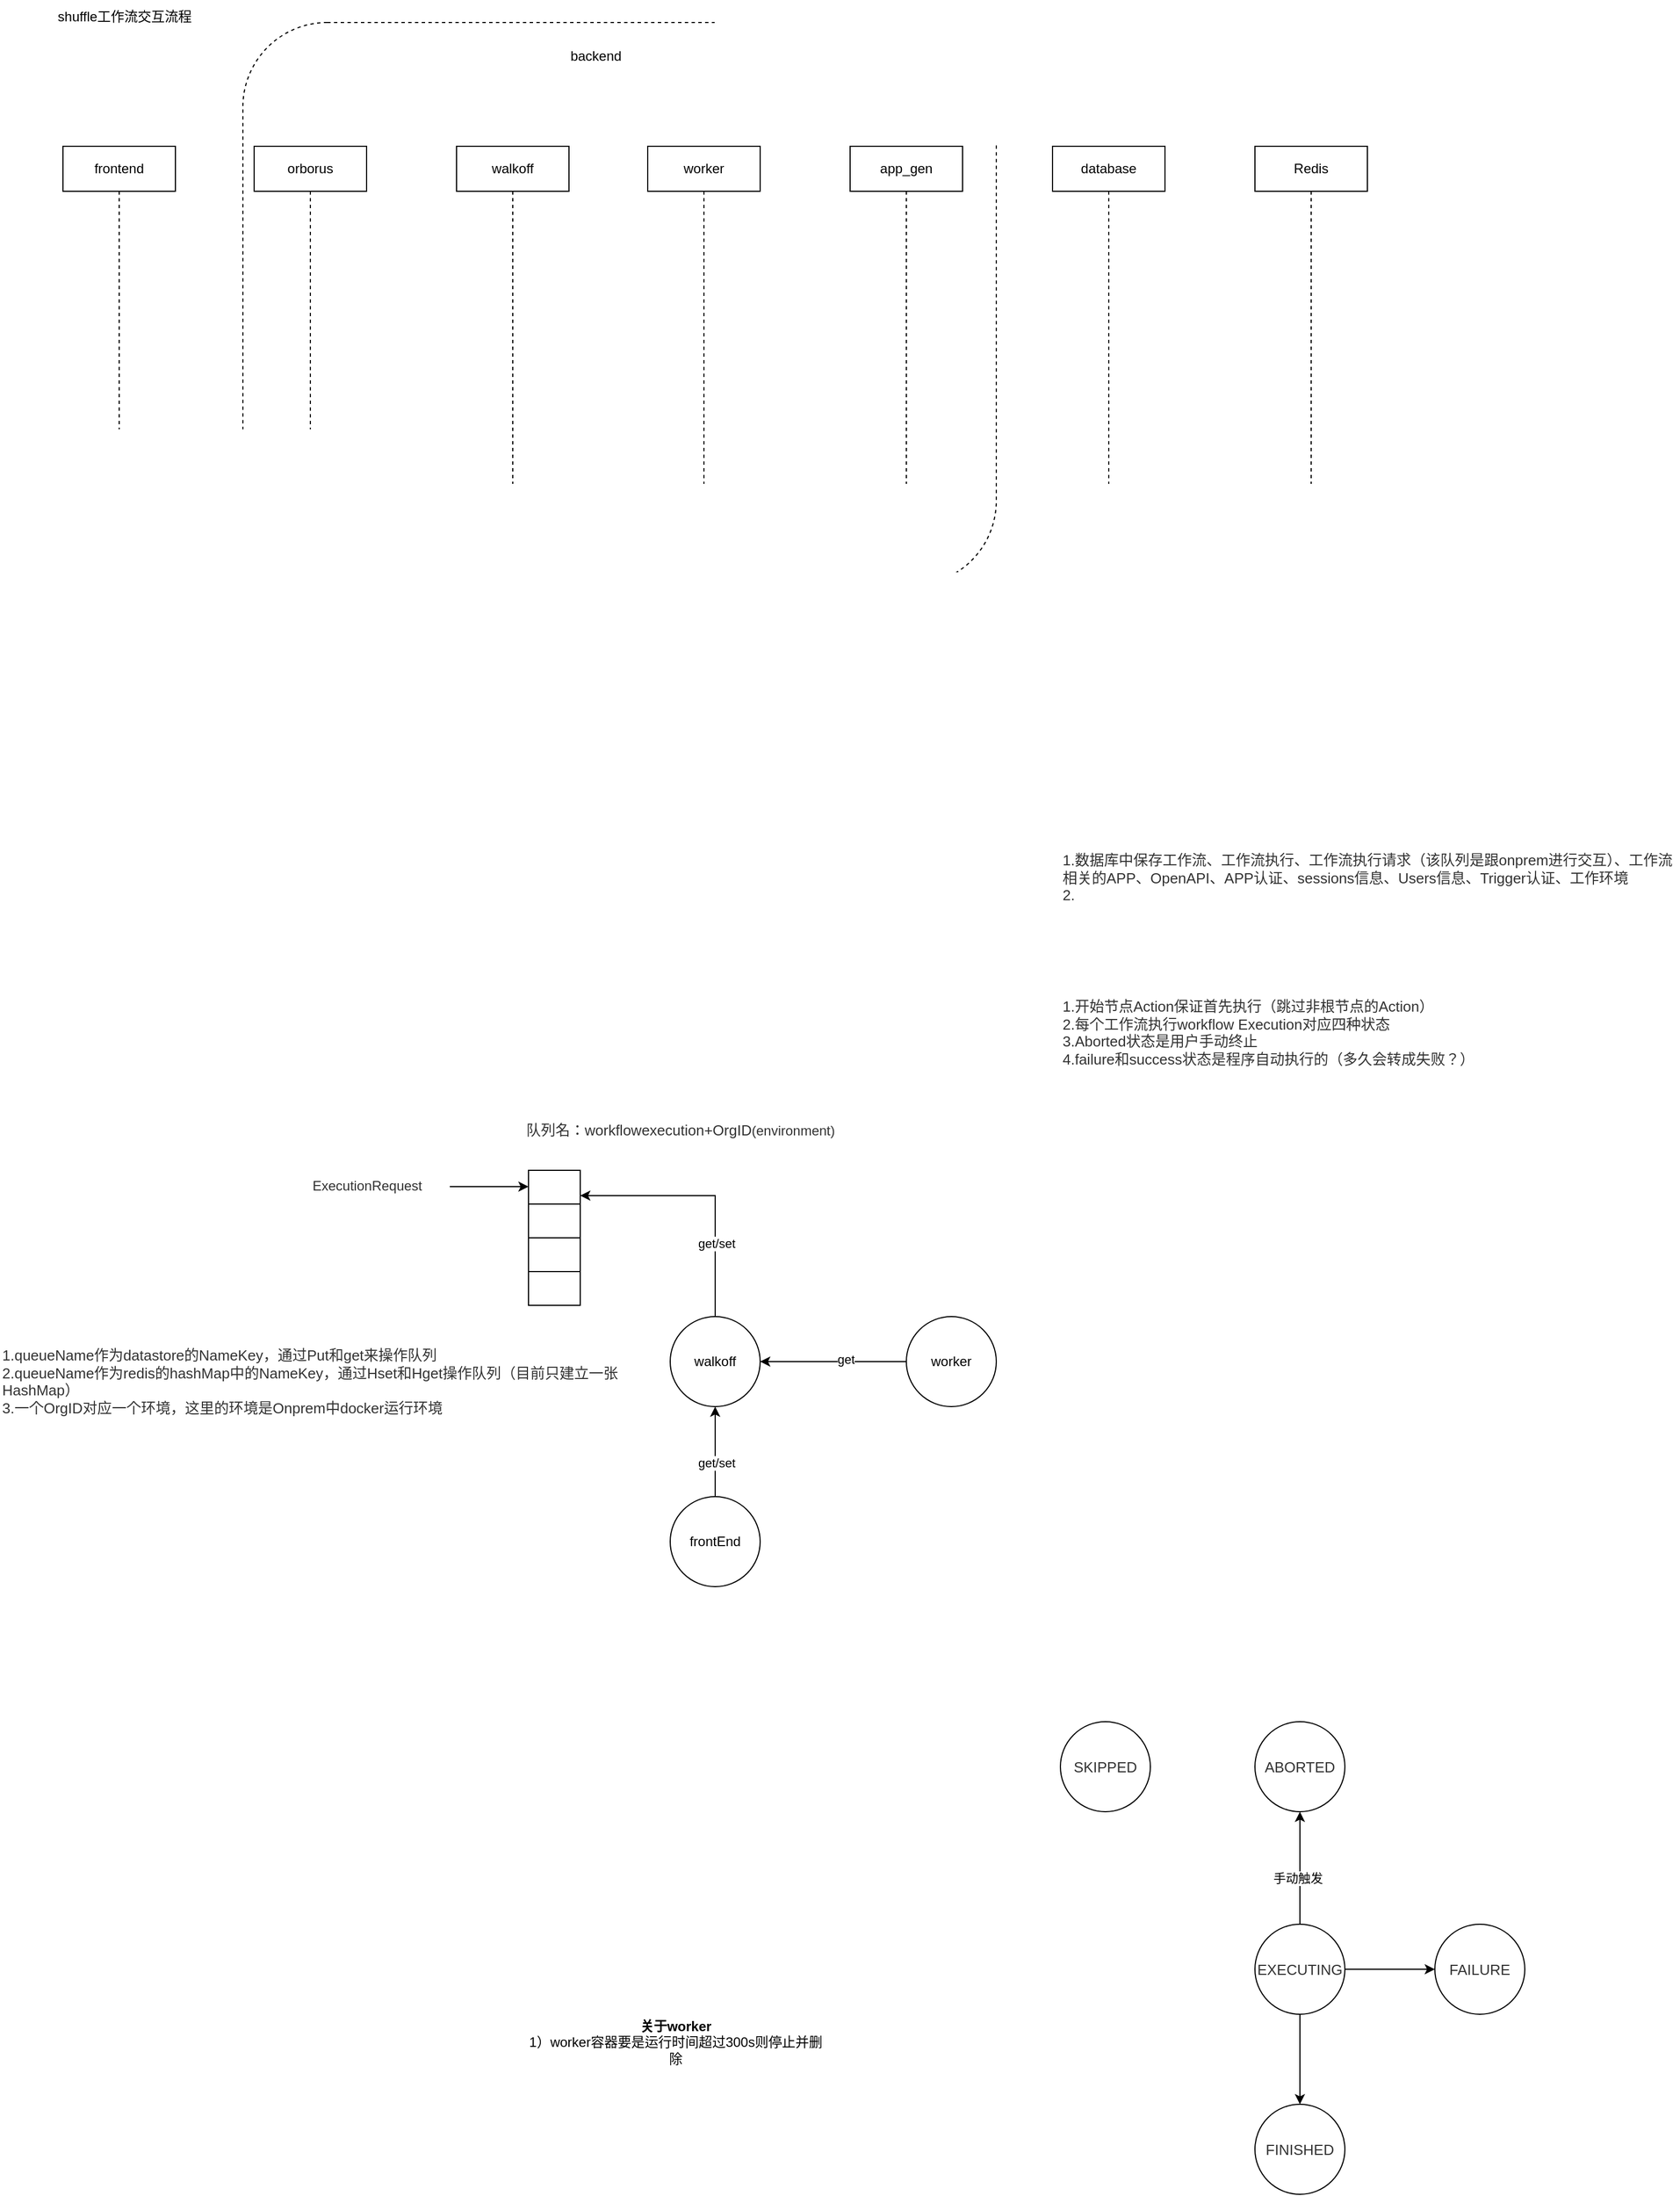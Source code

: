 <mxfile version="13.7.3" type="github">
  <diagram id="2dntFaKOUKjyEubpullR" name="Page-1">
    <mxGraphModel dx="2249" dy="762" grid="1" gridSize="10" guides="1" tooltips="1" connect="1" arrows="1" fold="1" page="1" pageScale="1" pageWidth="827" pageHeight="1169" math="0" shadow="0">
      <root>
        <mxCell id="0" />
        <mxCell id="1" parent="0" />
        <mxCell id="eEDgtMaM_HhACgWwwomH-14" value="" style="rounded=1;whiteSpace=wrap;html=1;dashed=1;" parent="1" vertex="1">
          <mxGeometry x="100" y="50" width="670" height="500" as="geometry" />
        </mxCell>
        <mxCell id="eEDgtMaM_HhACgWwwomH-5" value="orborus" style="shape=umlLifeline;perimeter=lifelinePerimeter;whiteSpace=wrap;html=1;container=1;collapsible=0;recursiveResize=0;outlineConnect=0;" parent="1" vertex="1">
          <mxGeometry x="110" y="160" width="100" height="300" as="geometry" />
        </mxCell>
        <mxCell id="eEDgtMaM_HhACgWwwomH-6" value="walkoff" style="shape=umlLifeline;perimeter=lifelinePerimeter;whiteSpace=wrap;html=1;container=1;collapsible=0;recursiveResize=0;outlineConnect=0;" parent="1" vertex="1">
          <mxGeometry x="290" y="160" width="100" height="300" as="geometry" />
        </mxCell>
        <mxCell id="eEDgtMaM_HhACgWwwomH-7" value="worker" style="shape=umlLifeline;perimeter=lifelinePerimeter;whiteSpace=wrap;html=1;container=1;collapsible=0;recursiveResize=0;outlineConnect=0;" parent="1" vertex="1">
          <mxGeometry x="460" y="160" width="100" height="300" as="geometry" />
        </mxCell>
        <mxCell id="eEDgtMaM_HhACgWwwomH-8" value="app_gen" style="shape=umlLifeline;perimeter=lifelinePerimeter;whiteSpace=wrap;html=1;container=1;collapsible=0;recursiveResize=0;outlineConnect=0;" parent="1" vertex="1">
          <mxGeometry x="640" y="160" width="100" height="300" as="geometry" />
        </mxCell>
        <mxCell id="eEDgtMaM_HhACgWwwomH-9" value="shuffle工作流交互流程" style="text;html=1;strokeColor=none;fillColor=none;align=center;verticalAlign=middle;whiteSpace=wrap;rounded=0;" parent="1" vertex="1">
          <mxGeometry x="-90" y="30" width="170" height="30" as="geometry" />
        </mxCell>
        <mxCell id="eEDgtMaM_HhACgWwwomH-10" value="frontend" style="shape=umlLifeline;perimeter=lifelinePerimeter;whiteSpace=wrap;html=1;container=1;collapsible=0;recursiveResize=0;outlineConnect=0;" parent="1" vertex="1">
          <mxGeometry x="-60" y="160" width="100" height="300" as="geometry" />
        </mxCell>
        <mxCell id="eEDgtMaM_HhACgWwwomH-12" value="database" style="shape=umlLifeline;perimeter=lifelinePerimeter;whiteSpace=wrap;html=1;container=1;collapsible=0;recursiveResize=0;outlineConnect=0;" parent="1" vertex="1">
          <mxGeometry x="820" y="160" width="100" height="300" as="geometry" />
        </mxCell>
        <mxCell id="eEDgtMaM_HhACgWwwomH-13" value="Redis" style="shape=umlLifeline;perimeter=lifelinePerimeter;whiteSpace=wrap;html=1;container=1;collapsible=0;recursiveResize=0;outlineConnect=0;" parent="1" vertex="1">
          <mxGeometry x="1000" y="160" width="100" height="300" as="geometry" />
        </mxCell>
        <mxCell id="eEDgtMaM_HhACgWwwomH-15" value="backend" style="text;html=1;strokeColor=none;fillColor=none;align=center;verticalAlign=middle;whiteSpace=wrap;rounded=0;dashed=1;" parent="1" vertex="1">
          <mxGeometry x="394" y="70" width="40" height="20" as="geometry" />
        </mxCell>
        <mxCell id="dJhc4NMbowrjiyEeYyWa-1" value="" style="rounded=0;whiteSpace=wrap;html=1;" parent="1" vertex="1">
          <mxGeometry x="354" y="1070" width="46" height="30" as="geometry" />
        </mxCell>
        <mxCell id="dJhc4NMbowrjiyEeYyWa-2" value="" style="rounded=0;whiteSpace=wrap;html=1;" parent="1" vertex="1">
          <mxGeometry x="354" y="1100" width="46" height="30" as="geometry" />
        </mxCell>
        <mxCell id="dJhc4NMbowrjiyEeYyWa-3" value="" style="rounded=0;whiteSpace=wrap;html=1;" parent="1" vertex="1">
          <mxGeometry x="354" y="1130" width="46" height="30" as="geometry" />
        </mxCell>
        <mxCell id="dJhc4NMbowrjiyEeYyWa-4" value="" style="rounded=0;whiteSpace=wrap;html=1;" parent="1" vertex="1">
          <mxGeometry x="354" y="1160" width="46" height="30" as="geometry" />
        </mxCell>
        <mxCell id="dJhc4NMbowrjiyEeYyWa-5" value="&lt;span style=&quot;color: rgb(50 , 50 , 50) ; font-size: 13px ; font-style: normal ; font-weight: 400 ; letter-spacing: normal ; text-align: left ; text-indent: 0px ; text-transform: none ; word-spacing: 0px ; background-color: rgba(255 , 255 , 255 , 0.01) ; display: inline ; float: none&quot;&gt;队列名：workflowexecution+OrgID&lt;/span&gt;&lt;span style=&quot;color: rgb(50 , 50 , 50) ; background-color: rgba(255 , 255 , 255 , 0.01)&quot;&gt;(environment)&lt;/span&gt;" style="text;whiteSpace=wrap;html=1;" parent="1" vertex="1">
          <mxGeometry x="350" y="1020" width="314.5" height="30" as="geometry" />
        </mxCell>
        <mxCell id="dJhc4NMbowrjiyEeYyWa-19" style="edgeStyle=orthogonalEdgeStyle;rounded=0;orthogonalLoop=1;jettySize=auto;html=1;exitX=0;exitY=0.5;exitDx=0;exitDy=0;" parent="1" source="dJhc4NMbowrjiyEeYyWa-8" target="dJhc4NMbowrjiyEeYyWa-9" edge="1">
          <mxGeometry relative="1" as="geometry" />
        </mxCell>
        <mxCell id="dJhc4NMbowrjiyEeYyWa-20" value="get" style="edgeLabel;html=1;align=center;verticalAlign=middle;resizable=0;points=[];" parent="dJhc4NMbowrjiyEeYyWa-19" vertex="1" connectable="0">
          <mxGeometry x="-0.169" y="-2" relative="1" as="geometry">
            <mxPoint as="offset" />
          </mxGeometry>
        </mxCell>
        <mxCell id="dJhc4NMbowrjiyEeYyWa-8" value="worker" style="ellipse;whiteSpace=wrap;html=1;aspect=fixed;fillColor=none;gradientColor=none;align=center;" parent="1" vertex="1">
          <mxGeometry x="690" y="1200" width="80" height="80" as="geometry" />
        </mxCell>
        <mxCell id="dJhc4NMbowrjiyEeYyWa-10" style="edgeStyle=orthogonalEdgeStyle;rounded=0;orthogonalLoop=1;jettySize=auto;html=1;exitX=0.5;exitY=0;exitDx=0;exitDy=0;entryX=1;entryY=0.75;entryDx=0;entryDy=0;" parent="1" source="dJhc4NMbowrjiyEeYyWa-9" target="dJhc4NMbowrjiyEeYyWa-1" edge="1">
          <mxGeometry relative="1" as="geometry" />
        </mxCell>
        <mxCell id="dJhc4NMbowrjiyEeYyWa-17" value="get/set" style="edgeLabel;html=1;align=center;verticalAlign=middle;resizable=0;points=[];" parent="dJhc4NMbowrjiyEeYyWa-10" vertex="1" connectable="0">
          <mxGeometry x="-0.429" y="-1" relative="1" as="geometry">
            <mxPoint as="offset" />
          </mxGeometry>
        </mxCell>
        <mxCell id="dJhc4NMbowrjiyEeYyWa-9" value="walkoff" style="ellipse;whiteSpace=wrap;html=1;aspect=fixed;fillColor=none;gradientColor=none;align=center;" parent="1" vertex="1">
          <mxGeometry x="480" y="1200" width="80" height="80" as="geometry" />
        </mxCell>
        <mxCell id="dJhc4NMbowrjiyEeYyWa-18" style="edgeStyle=orthogonalEdgeStyle;rounded=0;orthogonalLoop=1;jettySize=auto;html=1;exitX=0.5;exitY=0;exitDx=0;exitDy=0;entryX=0.5;entryY=1;entryDx=0;entryDy=0;" parent="1" source="dJhc4NMbowrjiyEeYyWa-12" target="dJhc4NMbowrjiyEeYyWa-9" edge="1">
          <mxGeometry relative="1" as="geometry" />
        </mxCell>
        <mxCell id="dJhc4NMbowrjiyEeYyWa-21" value="get/set" style="edgeLabel;html=1;align=center;verticalAlign=middle;resizable=0;points=[];" parent="dJhc4NMbowrjiyEeYyWa-18" vertex="1" connectable="0">
          <mxGeometry x="-0.25" y="-1" relative="1" as="geometry">
            <mxPoint as="offset" />
          </mxGeometry>
        </mxCell>
        <mxCell id="dJhc4NMbowrjiyEeYyWa-12" value="frontEnd" style="ellipse;whiteSpace=wrap;html=1;aspect=fixed;fillColor=none;gradientColor=none;align=center;" parent="1" vertex="1">
          <mxGeometry x="480" y="1360" width="80" height="80" as="geometry" />
        </mxCell>
        <mxCell id="Z0Rlydu4usAbJfZPVuNz-1" value="&lt;span style=&quot;color: rgb(50, 50, 50); font-size: 13px; font-style: normal; font-weight: 400; letter-spacing: normal; text-align: left; text-indent: 0px; text-transform: none; word-spacing: 0px; background-color: rgba(255, 255, 255, 0.01); display: inline; float: none;&quot;&gt;1.数据库中保存工作流、工作流执行、工作流执行请求（该队列是跟onprem进行交互）、工作流相关的APP、OpenAPI、APP认证、sessions信息、Users信息、Trigger认证、工作环境&lt;/span&gt;&lt;div style=&quot;resize: none; outline: none; font-size: 13px; color: rgb(50, 50, 50); font-style: normal; font-weight: 400; letter-spacing: normal; text-align: left; text-indent: 0px; text-transform: none; word-spacing: 0px;&quot;&gt;&lt;div style=&quot;resize: none ; outline: none ; font-size: inherit&quot;&gt;2.&lt;/div&gt;&lt;/div&gt;" style="text;whiteSpace=wrap;html=1;" vertex="1" parent="1">
          <mxGeometry x="827" y="780" width="550" height="70" as="geometry" />
        </mxCell>
        <mxCell id="Z0Rlydu4usAbJfZPVuNz-2" value="&lt;span style=&quot;color: rgb(50, 50, 50); font-size: 13px; font-style: normal; font-weight: 400; letter-spacing: normal; text-align: left; text-indent: 0px; text-transform: none; word-spacing: 0px; background-color: rgba(255, 255, 255, 0.01); display: inline; float: none;&quot;&gt;1.开始节点Action保证首先执行（跳过非根节点的Action）&lt;/span&gt;&lt;div style=&quot;resize: none; outline: none; font-size: 13px; color: rgb(50, 50, 50); font-style: normal; font-weight: 400; letter-spacing: normal; text-align: left; text-indent: 0px; text-transform: none; word-spacing: 0px;&quot;&gt;2.每个工作流执行workflow Execution对应四种状态&lt;/div&gt;&lt;div style=&quot;resize: none; outline: none; font-size: 13px; color: rgb(50, 50, 50); font-style: normal; font-weight: 400; letter-spacing: normal; text-align: left; text-indent: 0px; text-transform: none; word-spacing: 0px;&quot;&gt;3.Aborted状态是用户手动终止&lt;/div&gt;&lt;div style=&quot;resize: none; outline: none; font-size: 13px; color: rgb(50, 50, 50); font-style: normal; font-weight: 400; letter-spacing: normal; text-align: left; text-indent: 0px; text-transform: none; word-spacing: 0px;&quot;&gt;4.failure和success状态是程序自动执行的（多久会转成失败？）&lt;/div&gt;" style="text;whiteSpace=wrap;html=1;" vertex="1" parent="1">
          <mxGeometry x="827" y="910" width="390" height="70" as="geometry" />
        </mxCell>
        <mxCell id="Z0Rlydu4usAbJfZPVuNz-8" value="&lt;span style=&quot;color: rgb(50, 50, 50); font-size: 12px; font-style: normal; font-weight: 400; letter-spacing: normal; text-align: center; text-indent: 0px; text-transform: none; word-spacing: 0px; background-color: rgba(255, 255, 255, 0.01); display: inline; float: none;&quot;&gt;ExecutionRequest&lt;/span&gt;" style="text;whiteSpace=wrap;html=1;" vertex="1" parent="1">
          <mxGeometry x="160" y="1070" width="120" height="30" as="geometry" />
        </mxCell>
        <mxCell id="Z0Rlydu4usAbJfZPVuNz-9" value="" style="endArrow=classic;html=1;" edge="1" parent="1">
          <mxGeometry width="50" height="50" relative="1" as="geometry">
            <mxPoint x="284" y="1084.5" as="sourcePoint" />
            <mxPoint x="354" y="1084.5" as="targetPoint" />
          </mxGeometry>
        </mxCell>
        <mxCell id="Z0Rlydu4usAbJfZPVuNz-11" value="&lt;span style=&quot;color: rgb(50 , 50 , 50) ; font-size: 13px ; background-color: rgba(255 , 255 , 255 , 0.01)&quot;&gt;ABORTED&lt;/span&gt;" style="ellipse;whiteSpace=wrap;html=1;aspect=fixed;fillColor=none;gradientColor=none;align=center;" vertex="1" parent="1">
          <mxGeometry x="1000" y="1560" width="80" height="80" as="geometry" />
        </mxCell>
        <mxCell id="Z0Rlydu4usAbJfZPVuNz-16" style="edgeStyle=orthogonalEdgeStyle;rounded=0;orthogonalLoop=1;jettySize=auto;html=1;exitX=1;exitY=0.5;exitDx=0;exitDy=0;" edge="1" parent="1" source="Z0Rlydu4usAbJfZPVuNz-12" target="Z0Rlydu4usAbJfZPVuNz-13">
          <mxGeometry relative="1" as="geometry" />
        </mxCell>
        <mxCell id="Z0Rlydu4usAbJfZPVuNz-17" style="edgeStyle=orthogonalEdgeStyle;rounded=0;orthogonalLoop=1;jettySize=auto;html=1;exitX=0.5;exitY=0;exitDx=0;exitDy=0;entryX=0.5;entryY=1;entryDx=0;entryDy=0;" edge="1" parent="1" source="Z0Rlydu4usAbJfZPVuNz-12" target="Z0Rlydu4usAbJfZPVuNz-11">
          <mxGeometry relative="1" as="geometry" />
        </mxCell>
        <mxCell id="Z0Rlydu4usAbJfZPVuNz-20" value="手动触发" style="edgeLabel;html=1;align=center;verticalAlign=middle;resizable=0;points=[];" vertex="1" connectable="0" parent="Z0Rlydu4usAbJfZPVuNz-17">
          <mxGeometry x="-0.183" y="2" relative="1" as="geometry">
            <mxPoint as="offset" />
          </mxGeometry>
        </mxCell>
        <mxCell id="Z0Rlydu4usAbJfZPVuNz-18" style="edgeStyle=orthogonalEdgeStyle;rounded=0;orthogonalLoop=1;jettySize=auto;html=1;" edge="1" parent="1" source="Z0Rlydu4usAbJfZPVuNz-12" target="Z0Rlydu4usAbJfZPVuNz-14">
          <mxGeometry relative="1" as="geometry" />
        </mxCell>
        <mxCell id="Z0Rlydu4usAbJfZPVuNz-12" value="&lt;span style=&quot;color: rgb(50 , 50 , 50) ; font-size: 13px ; background-color: rgba(255 , 255 , 255 , 0.01)&quot;&gt;EXECUTING&lt;/span&gt;" style="ellipse;whiteSpace=wrap;html=1;aspect=fixed;fillColor=none;gradientColor=none;align=center;" vertex="1" parent="1">
          <mxGeometry x="1000" y="1740" width="80" height="80" as="geometry" />
        </mxCell>
        <mxCell id="Z0Rlydu4usAbJfZPVuNz-13" value="&lt;span style=&quot;color: rgb(50 , 50 , 50) ; font-size: 13px ; background-color: rgba(255 , 255 , 255 , 0.01)&quot;&gt;FAILURE&lt;/span&gt;" style="ellipse;whiteSpace=wrap;html=1;aspect=fixed;fillColor=none;gradientColor=none;align=center;" vertex="1" parent="1">
          <mxGeometry x="1160" y="1740" width="80" height="80" as="geometry" />
        </mxCell>
        <mxCell id="Z0Rlydu4usAbJfZPVuNz-14" value="&lt;span style=&quot;color: rgb(50 , 50 , 50) ; font-size: 13px ; background-color: rgba(255 , 255 , 255 , 0.01)&quot;&gt;FINISHED&lt;/span&gt;" style="ellipse;whiteSpace=wrap;html=1;aspect=fixed;fillColor=none;gradientColor=none;align=center;" vertex="1" parent="1">
          <mxGeometry x="1000" y="1900" width="80" height="80" as="geometry" />
        </mxCell>
        <mxCell id="Z0Rlydu4usAbJfZPVuNz-15" value="&lt;span style=&quot;color: rgb(50 , 50 , 50) ; font-size: 13px ; background-color: rgba(255 , 255 , 255 , 0.01)&quot;&gt;SKIPPED&lt;/span&gt;" style="ellipse;whiteSpace=wrap;html=1;aspect=fixed;fillColor=none;gradientColor=none;align=center;" vertex="1" parent="1">
          <mxGeometry x="827" y="1560" width="80" height="80" as="geometry" />
        </mxCell>
        <mxCell id="Z0Rlydu4usAbJfZPVuNz-21" value="&lt;span style=&quot;color: rgb(50, 50, 50); font-size: 13px; font-style: normal; font-weight: 400; letter-spacing: normal; text-align: left; text-indent: 0px; text-transform: none; word-spacing: 0px; background-color: rgba(255, 255, 255, 0.01); display: inline; float: none;&quot;&gt;1.queueName作为datastore的NameKey，通过Put和get来操作队列&lt;/span&gt;&lt;div style=&quot;resize: none; outline: none; font-size: 13px; color: rgb(50, 50, 50); font-style: normal; font-weight: 400; letter-spacing: normal; text-align: left; text-indent: 0px; text-transform: none; word-spacing: 0px;&quot;&gt;2.queueName作为redis的hashMap中的NameKey，通过Hset和Hget操作队列（目前只建立一张HashMap）&lt;/div&gt;&lt;div style=&quot;resize: none; outline: none; font-size: 13px; color: rgb(50, 50, 50); font-style: normal; font-weight: 400; letter-spacing: normal; text-align: left; text-indent: 0px; text-transform: none; word-spacing: 0px;&quot;&gt;3.一个OrgID对应一个环境，这里的环境是Onprem中docker运行环境&lt;/div&gt;" style="text;whiteSpace=wrap;html=1;" vertex="1" parent="1">
          <mxGeometry x="-116" y="1220" width="550" height="70" as="geometry" />
        </mxCell>
        <mxCell id="Z0Rlydu4usAbJfZPVuNz-22" value="&lt;b&gt;关于worker&lt;/b&gt;&lt;br&gt;1）worker容器要是运行时间超过300s则停止并删除" style="text;html=1;strokeColor=none;fillColor=none;align=center;verticalAlign=middle;whiteSpace=wrap;rounded=0;" vertex="1" parent="1">
          <mxGeometry x="350" y="1800" width="270" height="90" as="geometry" />
        </mxCell>
      </root>
    </mxGraphModel>
  </diagram>
</mxfile>
